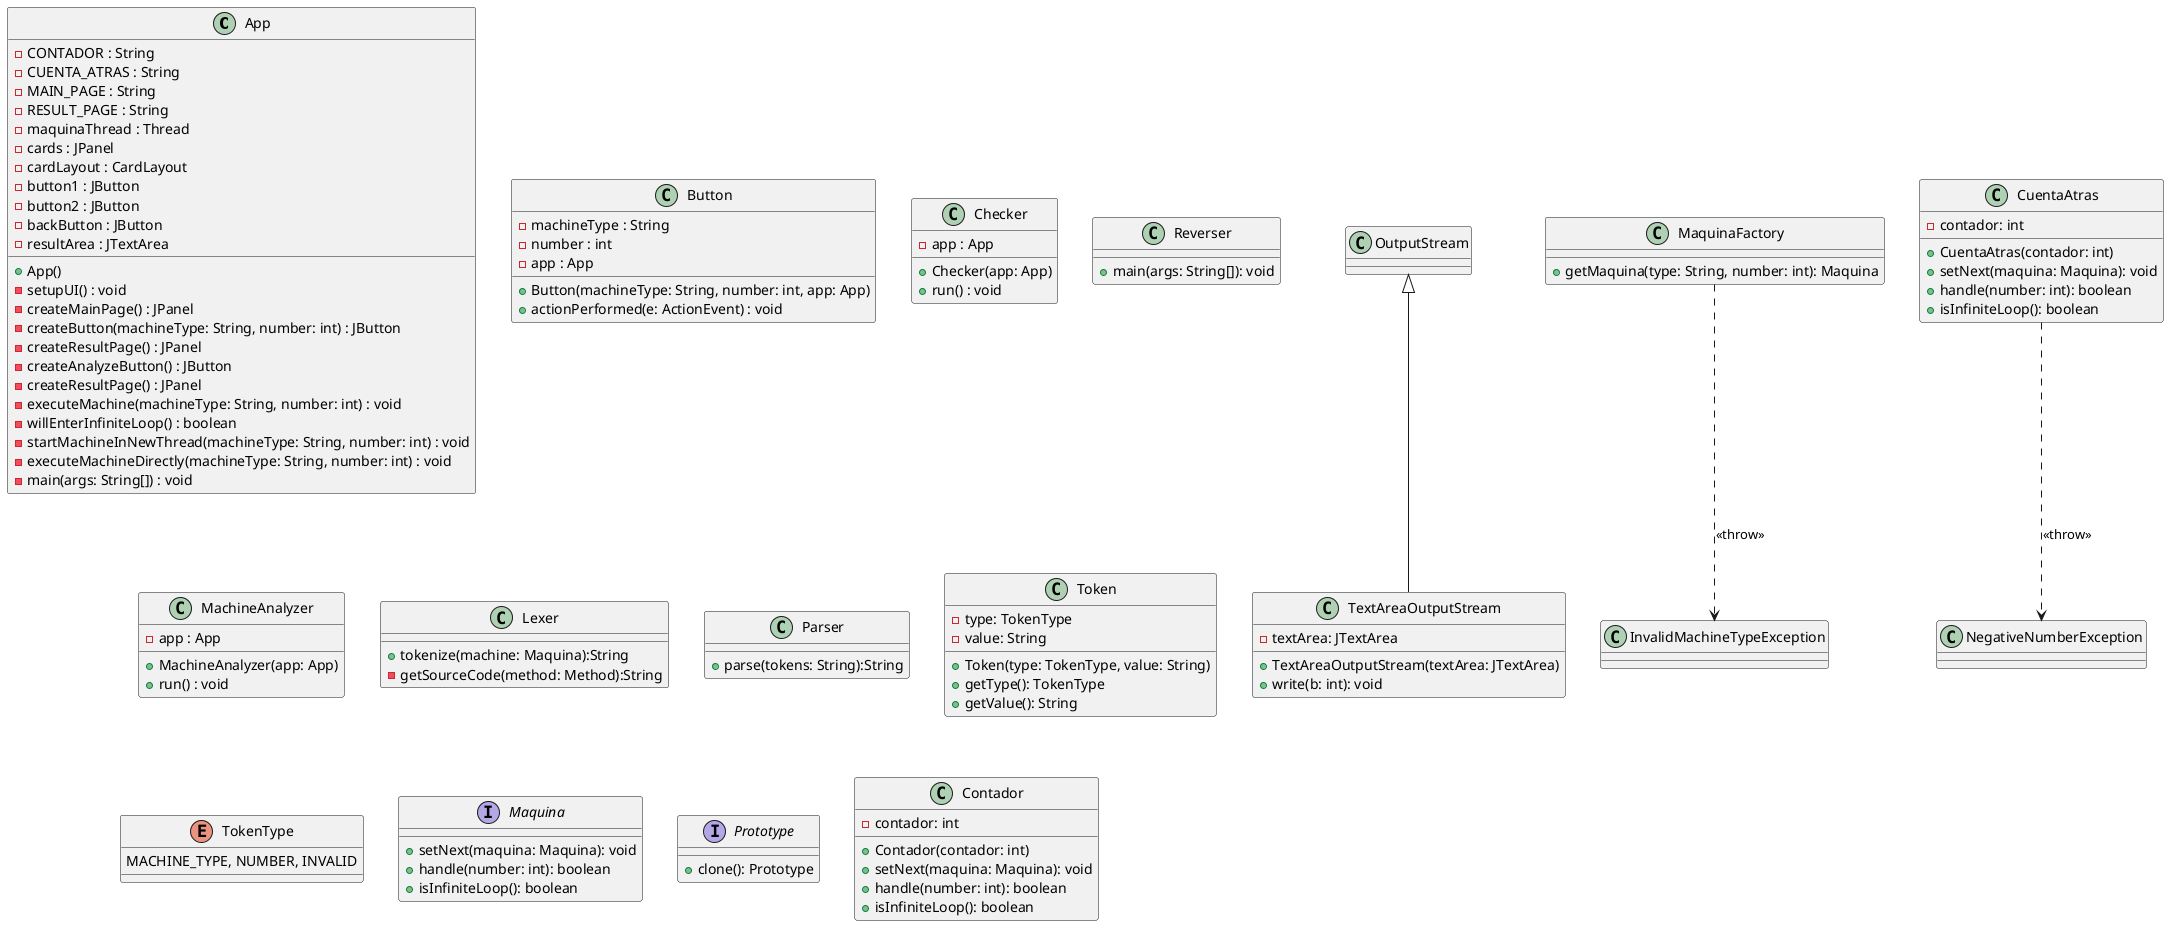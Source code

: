 @startuml

class App{
  - CONTADOR : String
  - CUENTA_ATRAS : String
  - MAIN_PAGE : String
  - RESULT_PAGE : String
  - maquinaThread : Thread
  - cards : JPanel
  - cardLayout : CardLayout
  - button1 : JButton
  - button2 : JButton
  - backButton : JButton
  - resultArea : JTextArea
  + App()
  - setupUI() : void
  - createMainPage() : JPanel
  - createButton(machineType: String, number: int) : JButton
  - createResultPage() : JPanel
  - createAnalyzeButton() : JButton
  - createResultPage() : JPanel
  - executeMachine(machineType: String, number: int) : void
  - willEnterInfiniteLoop() : boolean
  - startMachineInNewThread(machineType: String, number: int) : void
  - executeMachineDirectly(machineType: String, number: int) : void
  - main(args: String[]) : void
}

class Button{
  - machineType : String
  - number : int
  - app : App
  + Button(machineType: String, number: int, app: App)
  + actionPerformed(e: ActionEvent) : void
}

class Checker{
  - app : App
  + Checker(app: App)
  + run() : void
}

class Reverser{
 +main(args: String[]): void
}

class MachineAnalyzer{
  - app : App
  + MachineAnalyzer(app: App)
  + run() : void
}

class Lexer{
+tokenize(machine: Maquina):String
-getSourceCode(method: Method):String
}

class Parser{
+parse(tokens: String):String
}

class Token {
    -type: TokenType
    -value: String
    +Token(type: TokenType, value: String)
    +getType(): TokenType
    +getValue(): String
}

enum TokenType {
    MACHINE_TYPE, NUMBER, INVALID
}

interface Maquina {
    +setNext(maquina: Maquina): void
    +handle(number: int): boolean
    +isInfiniteLoop(): boolean
}

class TextAreaOutputStream extends OutputStream {
    -textArea: JTextArea
    +TextAreaOutputStream(textArea: JTextArea)
    +write(b: int): void
}

class MaquinaFactory {
    +getMaquina(type: String, number: int): Maquina
}

interface Prototype {
    +clone(): Prototype
}

class CuentaAtras{
    -contador: int
    +CuentaAtras(contador: int)
    +setNext(maquina: Maquina): void
    +handle(number: int): boolean
    +isInfiniteLoop(): boolean
}

class Contador{
    -contador: int
    +Contador(contador: int)
    +setNext(maquina: Maquina): void
    +handle(number: int): boolean
    +isInfiniteLoop(): boolean
}

class InvalidMachineTypeException {
}

class NegativeNumberException {
}

MaquinaFactory ..> InvalidMachineTypeException : <<throw>>
CuentaAtras ..> NegativeNumberException : <<throw>>

@enduml
